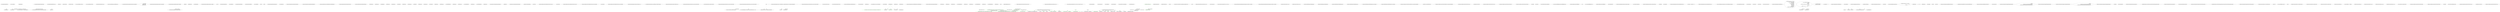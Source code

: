 digraph  {
n35 [label="CommandLine.NameInfo", span=""];
n0 [cluster="CommandLine.NameInfo.NameInfo(string, string)", label="Entry CommandLine.NameInfo.NameInfo(string, string)", span="20-20"];
n1 [cluster="CommandLine.NameInfo.NameInfo(string, string)", label="shortName == null", span="22-22"];
n3 [cluster="CommandLine.NameInfo.NameInfo(string, string)", label="longName == null", span="23-23"];
n5 [cluster="CommandLine.NameInfo.NameInfo(string, string)", label="this.longName = longName", span="25-25"];
n6 [cluster="CommandLine.NameInfo.NameInfo(string, string)", label="this.shortName = shortName", span="26-26"];
n2 [cluster="CommandLine.NameInfo.NameInfo(string, string)", label="throw new ArgumentNullException(''shortName'');", span="22-22"];
n4 [cluster="CommandLine.NameInfo.NameInfo(string, string)", label="throw new ArgumentNullException(''longName'');", span="23-23"];
n7 [cluster="CommandLine.NameInfo.NameInfo(string, string)", label="Exit CommandLine.NameInfo.NameInfo(string, string)", span="20-20"];
n8 [cluster="System.ArgumentNullException.ArgumentNullException(string)", label="Entry System.ArgumentNullException.ArgumentNullException(string)", span="0-0"];
n9 [cluster="CommandLine.NameInfo.FromOptionSpecification(CommandLine.Core.OptionSpecification)", label="Entry CommandLine.NameInfo.FromOptionSpecification(CommandLine.Core.OptionSpecification)", span="60-60"];
n10 [cluster="CommandLine.NameInfo.FromOptionSpecification(CommandLine.Core.OptionSpecification)", label="return new NameInfo(\r\n                specification.LongName,\r\n                specification.ShortName);", span="62-64"];
n11 [cluster="CommandLine.NameInfo.FromOptionSpecification(CommandLine.Core.OptionSpecification)", label="Exit CommandLine.NameInfo.FromOptionSpecification(CommandLine.Core.OptionSpecification)", span="60-60"];
n12 [cluster="CommandLine.NameInfo.FromSpecification(CommandLine.Core.Specification)", label="Entry CommandLine.NameInfo.FromSpecification(CommandLine.Core.Specification)", span="67-67"];
n13 [cluster="CommandLine.NameInfo.FromSpecification(CommandLine.Core.Specification)", label="specification.Tag", span="69-69"];
n15 [cluster="CommandLine.NameInfo.FromSpecification(CommandLine.Core.Specification)", label="return NameInfo.FromOptionSpecification((OptionSpecification)specification);", span="72-72"];
n14 [cluster="CommandLine.NameInfo.FromSpecification(CommandLine.Core.Specification)", label="SpecificationType.Option", span="71-71"];
n16 [cluster="CommandLine.NameInfo.FromSpecification(CommandLine.Core.Specification)", label="return NameInfo.EmptyName;", span="74-74"];
n17 [cluster="CommandLine.NameInfo.FromSpecification(CommandLine.Core.Specification)", label="Exit CommandLine.NameInfo.FromSpecification(CommandLine.Core.Specification)", span="67-67"];
n18 [cluster="CommandLine.NameInfo.Equals(object)", label="Entry CommandLine.NameInfo.Equals(object)", span="83-83"];
n19 [cluster="CommandLine.NameInfo.Equals(object)", label="var other = obj as NameInfo", span="85-85"];
n22 [cluster="CommandLine.NameInfo.Equals(object)", label="return base.Equals(obj);", span="91-91"];
n20 [cluster="CommandLine.NameInfo.Equals(object)", label="other != null", span="86-86"];
n21 [cluster="CommandLine.NameInfo.Equals(object)", label="return this.Equals(other);", span="88-88"];
n23 [cluster="CommandLine.NameInfo.Equals(object)", label="Exit CommandLine.NameInfo.Equals(object)", span="83-83"];
n25 [cluster="object.Equals(object)", label="Entry object.Equals(object)", span="0-0"];
n24 [cluster="CommandLine.NameInfo.Equals(CommandLine.NameInfo)", label="Entry CommandLine.NameInfo.Equals(CommandLine.NameInfo)", span="108-108"];
n26 [cluster="CommandLine.NameInfo.GetHashCode()", label="Entry CommandLine.NameInfo.GetHashCode()", span="98-98"];
n27 [cluster="CommandLine.NameInfo.GetHashCode()", label="return this.ShortName.GetHashCode() ^ this.LongName.GetHashCode();", span="100-100"];
n28 [cluster="CommandLine.NameInfo.GetHashCode()", label="Exit CommandLine.NameInfo.GetHashCode()", span="98-98"];
n29 [cluster="string.GetHashCode()", label="Entry string.GetHashCode()", span="0-0"];
n30 [cluster="CommandLine.NameInfo.Equals(CommandLine.NameInfo)", label="other == null", span="110-110"];
n32 [cluster="CommandLine.NameInfo.Equals(CommandLine.NameInfo)", label="return this.ShortName.Equals(other.ShortName) && this.LongName.Equals(other.LongName);", span="115-115"];
n31 [cluster="CommandLine.NameInfo.Equals(CommandLine.NameInfo)", label="return false;", span="112-112"];
n33 [cluster="CommandLine.NameInfo.Equals(CommandLine.NameInfo)", label="Exit CommandLine.NameInfo.Equals(CommandLine.NameInfo)", span="108-108"];
n34 [cluster="string.Equals(string)", label="Entry string.Equals(string)", span="0-0"];
m0_7 [cluster="Humanizer.Localisation.Formatters.RussianFormatter.RussianFormatter()", file="Configurator.cs", label="Entry Humanizer.Localisation.Formatters.RussianFormatter.RussianFormatter()", span="4-4"];
m0_3 [cluster="Humanizer.Localisation.Formatters.RomanianFormatter.RomanianFormatter()", file="Configurator.cs", label="Entry Humanizer.Localisation.Formatters.RomanianFormatter.RomanianFormatter()", span="2-2"];
m0_19 [cluster="Humanizer.Localisation.Formatters.CzechSlovakPolishFormatter.CzechSlovakPolishFormatter()", file="Configurator.cs", label="Entry Humanizer.Localisation.Formatters.CzechSlovakPolishFormatter.CzechSlovakPolishFormatter()", span="2-2"];
m0_15 [cluster="Humanizer.Localisation.Formatters.HebrewFormatter.HebrewFormatter()", file="Configurator.cs", label="Entry Humanizer.Localisation.Formatters.HebrewFormatter.HebrewFormatter()", span="2-2"];
m0_11 [cluster="Humanizer.Localisation.Formatters.ArabicFormatter.ArabicFormatter()", file="Configurator.cs", label="Entry Humanizer.Localisation.Formatters.ArabicFormatter.ArabicFormatter()", span="2-2"];
m0_23 [cluster="lambda expression", file="Configurator.cs", label="Entry lambda expression", span="22-22"];
m0_0 [cluster="lambda expression", file="Configurator.cs", label="Entry lambda expression", span="16-16"];
m0_1 [cluster="lambda expression", file="Configurator.cs", label="new RomanianFormatter()", span="16-16"];
m0_2 [cluster="lambda expression", file="Configurator.cs", label="Exit lambda expression", span="16-16"];
m0_4 [cluster="lambda expression", file="Configurator.cs", label="Entry lambda expression", span="17-17"];
m0_5 [cluster="lambda expression", file="Configurator.cs", label="new RussianFormatter()", span="17-17"];
m0_6 [cluster="lambda expression", file="Configurator.cs", label="Exit lambda expression", span="17-17"];
m0_8 [cluster="lambda expression", file="Configurator.cs", label="Entry lambda expression", span="18-18"];
m0_9 [cluster="lambda expression", file="Configurator.cs", label="new ArabicFormatter()", span="18-18"];
m0_10 [cluster="lambda expression", file="Configurator.cs", label="Exit lambda expression", span="18-18"];
m0_12 [cluster="lambda expression", file="Configurator.cs", label="Entry lambda expression", span="19-19"];
m0_13 [cluster="lambda expression", file="Configurator.cs", label="new HebrewFormatter()", span="19-19"];
m0_14 [cluster="lambda expression", file="Configurator.cs", label="Exit lambda expression", span="19-19"];
m0_16 [cluster="lambda expression", file="Configurator.cs", label="Entry lambda expression", span="20-20"];
m0_17 [cluster="lambda expression", file="Configurator.cs", label="new CzechSlovakPolishFormatter()", span="20-20"];
m0_18 [cluster="lambda expression", file="Configurator.cs", label="Exit lambda expression", span="20-20"];
m0_20 [cluster="lambda expression", file="Configurator.cs", label="Entry lambda expression", span="21-21"];
m0_21 [cluster="lambda expression", file="Configurator.cs", label="new CzechSlovakPolishFormatter()", span="21-21"];
m0_22 [cluster="lambda expression", file="Configurator.cs", label="Exit lambda expression", span="21-21"];
m0_24 [cluster="lambda expression", file="Configurator.cs", label="new CzechSlovakPolishFormatter()", span="22-22"];
m0_25 [cluster="lambda expression", file="Configurator.cs", label="Exit lambda expression", span="22-22"];
m1_0 [cluster="CommandLine.Tests.Mocks.BooleanSetOptions.BooleanSetOptions()", file="DateHumanizeTests.cs", label="Entry CommandLine.Tests.Mocks.BooleanSetOptions.BooleanSetOptions()", span="35-35"];
m1_1 [cluster="CommandLine.Tests.Mocks.BooleanSetOptions.BooleanSetOptions()", file="DateHumanizeTests.cs", label="NonBooleanValue = 0", span="37-37"];
m1_2 [cluster="CommandLine.Tests.Mocks.BooleanSetOptions.BooleanSetOptions()", file="DateHumanizeTests.cs", label="Exit CommandLine.Tests.Mocks.BooleanSetOptions.BooleanSetOptions()", span="35-35"];
m1_3 [file="DateHumanizeTests.cs", label="CommandLine.Tests.Mocks.BooleanSetOptions", span=""];
m2_3 [cluster="int.ToString()", file="DefaultDateTimeHumanizeStrategy.cs", label="Entry int.ToString()", span="0-0"];
m2_0 [cluster="Humanizer.Localisation.NumberToWords.DefaultNumberToWordsConverter.Convert(int)", file="DefaultDateTimeHumanizeStrategy.cs", label="Entry Humanizer.Localisation.NumberToWords.DefaultNumberToWordsConverter.Convert(int)", span="4-4"];
m2_1 [cluster="Humanizer.Localisation.NumberToWords.DefaultNumberToWordsConverter.Convert(int)", file="DefaultDateTimeHumanizeStrategy.cs", label="return number.ToString();", span="6-6"];
m2_2 [cluster="Humanizer.Localisation.NumberToWords.DefaultNumberToWordsConverter.Convert(int)", file="DefaultDateTimeHumanizeStrategy.cs", label="Exit Humanizer.Localisation.NumberToWords.DefaultNumberToWordsConverter.Convert(int)", span="4-4"];
m2_4 [cluster="Humanizer.Localisation.NumberToWords.DefaultNumberToWordsConverter.ConvertToOrdinal(int)", file="DefaultDateTimeHumanizeStrategy.cs", label="Entry Humanizer.Localisation.NumberToWords.DefaultNumberToWordsConverter.ConvertToOrdinal(int)", span="9-9"];
m2_5 [cluster="Humanizer.Localisation.NumberToWords.DefaultNumberToWordsConverter.ConvertToOrdinal(int)", file="DefaultDateTimeHumanizeStrategy.cs", label="return number.ToString();", span="11-11"];
m2_6 [cluster="Humanizer.Localisation.NumberToWords.DefaultNumberToWordsConverter.ConvertToOrdinal(int)", file="DefaultDateTimeHumanizeStrategy.cs", label="Exit Humanizer.Localisation.NumberToWords.DefaultNumberToWordsConverter.ConvertToOrdinal(int)", span="9-9"];
m4_0 [cluster="Humanizer.EnumDehumanizeExtensions.DehumanizeTo<TTargetEnum>(string)", file="EnumDehumanizeExtensions.cs", label="Entry Humanizer.EnumDehumanizeExtensions.DehumanizeTo<TTargetEnum>(string)", span="15-15"];
m4_1 [cluster="Humanizer.EnumDehumanizeExtensions.DehumanizeTo<TTargetEnum>(string)", file="EnumDehumanizeExtensions.cs", label="return (TTargetEnum)DehumanizeToPrivate(input, typeof(TTargetEnum), OnNoMatch.ThrowsException);", span="18-18"];
m4_2 [cluster="Humanizer.EnumDehumanizeExtensions.DehumanizeTo<TTargetEnum>(string)", file="EnumDehumanizeExtensions.cs", label="Exit Humanizer.EnumDehumanizeExtensions.DehumanizeTo<TTargetEnum>(string)", span="15-15"];
m4_4 [cluster="Humanizer.EnumDehumanizeExtensions.DehumanizeTo(string, System.Type, Humanizer.OnNoMatch)", file="EnumDehumanizeExtensions.cs", label="Entry Humanizer.EnumDehumanizeExtensions.DehumanizeTo(string, System.Type, Humanizer.OnNoMatch)", span="30-30"];
m4_5 [cluster="Humanizer.EnumDehumanizeExtensions.DehumanizeTo(string, System.Type, Humanizer.OnNoMatch)", file="EnumDehumanizeExtensions.cs", label="return (Enum)DehumanizeToPrivate(input, targetEnum, onNoMatch);", span="32-32"];
m4_6 [cluster="Humanizer.EnumDehumanizeExtensions.DehumanizeTo(string, System.Type, Humanizer.OnNoMatch)", file="EnumDehumanizeExtensions.cs", label="Exit Humanizer.EnumDehumanizeExtensions.DehumanizeTo(string, System.Type, Humanizer.OnNoMatch)", span="30-30"];
m4_3 [cluster="Humanizer.EnumDehumanizeExtensions.DehumanizeToPrivate(string, System.Type, Humanizer.OnNoMatch)", file="EnumDehumanizeExtensions.cs", label="Entry Humanizer.EnumDehumanizeExtensions.DehumanizeToPrivate(string, System.Type, Humanizer.OnNoMatch)", span="35-35"];
m4_7 [cluster="Humanizer.EnumDehumanizeExtensions.DehumanizeToPrivate(string, System.Type, Humanizer.OnNoMatch)", file="EnumDehumanizeExtensions.cs", label="var match = Enum.GetValues(targetEnum).Cast<Enum>().FirstOrDefault(value => string.Equals(value.Humanize(), input, StringComparison.OrdinalIgnoreCase))", span="37-37"];
m4_8 [cluster="Humanizer.EnumDehumanizeExtensions.DehumanizeToPrivate(string, System.Type, Humanizer.OnNoMatch)", file="EnumDehumanizeExtensions.cs", label="match == null && onNoMatch == OnNoMatch.ThrowsException", span="39-39"];
m4_9 [cluster="Humanizer.EnumDehumanizeExtensions.DehumanizeToPrivate(string, System.Type, Humanizer.OnNoMatch)", file="EnumDehumanizeExtensions.cs", label="throw new NoMatchFoundException(''Couldn't find any enum member that matches the string '' + input);", span="40-40"];
m4_10 [cluster="Humanizer.EnumDehumanizeExtensions.DehumanizeToPrivate(string, System.Type, Humanizer.OnNoMatch)", file="EnumDehumanizeExtensions.cs", label="return match;", span="42-42"];
m4_11 [cluster="Humanizer.EnumDehumanizeExtensions.DehumanizeToPrivate(string, System.Type, Humanizer.OnNoMatch)", file="EnumDehumanizeExtensions.cs", label="Exit Humanizer.EnumDehumanizeExtensions.DehumanizeToPrivate(string, System.Type, Humanizer.OnNoMatch)", span="35-35"];
m4_12 [cluster="System.Enum.GetValues(System.Type)", file="EnumDehumanizeExtensions.cs", label="Entry System.Enum.GetValues(System.Type)", span="0-0"];
m4_13 [cluster="System.Collections.IEnumerable.Cast<TResult>()", file="EnumDehumanizeExtensions.cs", label="Entry System.Collections.IEnumerable.Cast<TResult>()", span="0-0"];
m4_15 [cluster="Humanizer.NoMatchFoundException.NoMatchFoundException(string)", file="EnumDehumanizeExtensions.cs", label="Entry Humanizer.NoMatchFoundException.NoMatchFoundException(string)", span="13-13"];
m4_19 [cluster="System.Enum.Humanize()", file="EnumDehumanizeExtensions.cs", label="Entry System.Enum.Humanize()", span="15-15"];
m4_16 [cluster="lambda expression", file="EnumDehumanizeExtensions.cs", label="Entry lambda expression", span="37-37"];
m4_17 [cluster="lambda expression", file="EnumDehumanizeExtensions.cs", label="string.Equals(value.Humanize(), input, StringComparison.OrdinalIgnoreCase)", span="37-37"];
m4_18 [cluster="lambda expression", file="EnumDehumanizeExtensions.cs", label="Exit lambda expression", span="37-37"];
m4_20 [cluster="string.Equals(string, string, System.StringComparison)", file="EnumDehumanizeExtensions.cs", label="Entry string.Equals(string, string, System.StringComparison)", span="0-0"];
m4_14 [cluster="Unk.FirstOrDefault", file="EnumDehumanizeExtensions.cs", label="Entry Unk.FirstOrDefault", span=""];
m4_21 [file="EnumDehumanizeExtensions.cs", label=string, span=""];
m6_7 [cluster="Humanizer.FixedLengthTruncator.Truncate(string, int, string)", color=green, community=0, file="FixedLengthTruncator.cs", label="return value.Length > length ? value.Substring(0, length - truncationString.Length) + truncationString : value;", prediction=0, span="18-18"];
m6_3 [cluster="Humanizer.FixedLengthTruncator.Truncate(string, int, string)", file="FixedLengthTruncator.cs", label="value.Length == 0", span="12-12"];
m6_0 [cluster="lambda expression", file="FixedLengthTruncator.cs", label="Entry lambda expression", span="16-16"];
m6_6 [cluster="lambda expression", color=green, community=0, file="FixedLengthTruncator.cs", label="Exit lambda expression", prediction=0, span="17-17"];
m6_5 [cluster="lambda expression", file="FixedLengthTruncator.cs", label="new RussianFormatter()", span="17-17"];
m6_4 [cluster="lambda expression", file="FixedLengthTruncator.cs", label="Entry lambda expression", span="17-17"];
m6_2 [cluster="lambda expression", file="FixedLengthTruncator.cs", label="Exit lambda expression", span="16-16"];
m6_8 [cluster="lambda expression", file="FixedLengthTruncator.cs", label="Entry lambda expression", span="18-18"];
m6_15 [cluster="Humanizer.Localisation.Formatters.CzechSlovakPolishFormatter.CzechSlovakPolishFormatter()", file="FixedLengthTruncator.cs", label="Entry Humanizer.Localisation.Formatters.CzechSlovakPolishFormatter.CzechSlovakPolishFormatter()", span="2-2"];
m6_11 [cluster="Humanizer.Localisation.Formatters.ArabicFormatter.ArabicFormatter()", file="FixedLengthTruncator.cs", label="Entry Humanizer.Localisation.Formatters.ArabicFormatter.ArabicFormatter()", span="2-2"];
m6_19 [cluster="lambda expression", file="FixedLengthTruncator.cs", label="Entry lambda expression", span="21-21"];
m6_10 [cluster="lambda expression", file="FixedLengthTruncator.cs", label="Exit lambda expression", span="18-18"];
m6_12 [cluster="lambda expression", file="FixedLengthTruncator.cs", label="Entry lambda expression", span="19-19"];
m6_13 [cluster="lambda expression", file="FixedLengthTruncator.cs", label="new CzechSlovakPolishFormatter()", span="19-19"];
m6_14 [cluster="lambda expression", file="FixedLengthTruncator.cs", label="Exit lambda expression", span="19-19"];
m6_16 [cluster="lambda expression", file="FixedLengthTruncator.cs", label="Entry lambda expression", span="20-20"];
m6_17 [cluster="lambda expression", file="FixedLengthTruncator.cs", label="new CzechSlovakPolishFormatter()", span="20-20"];
m6_18 [cluster="lambda expression", file="FixedLengthTruncator.cs", label="Exit lambda expression", span="20-20"];
m6_20 [cluster="lambda expression", file="FixedLengthTruncator.cs", label="new CzechSlovakPolishFormatter()", span="21-21"];
m6_21 [cluster="lambda expression", file="FixedLengthTruncator.cs", label="Exit lambda expression", span="21-21"];
m7_2 [cluster="Humanizer.FixedNumberOfCharactersTruncator.Truncate(string, int, string)", file="FixedNumberOfCharactersTruncator.cs", label="return null;", span="13-13"];
m7_3 [cluster="Humanizer.FixedNumberOfCharactersTruncator.Truncate(string, int, string)", file="FixedNumberOfCharactersTruncator.cs", label="value.Length == 0", span="15-15"];
m7_0 [cluster="Humanizer.Localisation.NumberToWords.INumberToWordsConverter.Convert(int)", file="FixedNumberOfCharactersTruncator.cs", label="Entry Humanizer.Localisation.NumberToWords.INumberToWordsConverter.Convert(int)", span="12-12"];
m7_6 [cluster="Humanizer.FixedNumberOfCharactersTruncator.Truncate(string, int, string)", color=green, community=0, file="FixedNumberOfCharactersTruncator.cs", label="return value.Substring(0, length);", prediction=2, span="19-19"];
m7_5 [cluster="Humanizer.FixedNumberOfCharactersTruncator.Truncate(string, int, string)", file="FixedNumberOfCharactersTruncator.cs", label="truncationString == null || truncationString.Length > length", span="18-18"];
m7_8 [cluster="Humanizer.FixedNumberOfCharactersTruncator.Truncate(string, int, string)", color=green, community=0, file="FixedNumberOfCharactersTruncator.cs", label="var numberOfCharactersEqualToTruncateLength = value.ToCharArray().Count(Char.IsLetterOrDigit) == length", prediction=2, span="23-23"];
m7_7 [cluster="Humanizer.FixedNumberOfCharactersTruncator.Truncate(string, int, string)", file="FixedNumberOfCharactersTruncator.cs", label="var alphaNumericalCharactersProcessed = 0", span="21-21"];
m7_9 [cluster="Humanizer.FixedNumberOfCharactersTruncator.Truncate(string, int, string)", color=green, community=0, file="FixedNumberOfCharactersTruncator.cs", label="var i = 0", prediction=2, span="25-25"];
m7_13 [cluster="Humanizer.FixedNumberOfCharactersTruncator.Truncate(string, int, string)", color=green, community=0, file="FixedNumberOfCharactersTruncator.cs", label="numberOfCharactersEqualToTruncateLength && alphaNumericalCharactersProcessed == length", prediction=2, span="30-30"];
m7_15 [cluster="Humanizer.FixedNumberOfCharactersTruncator.Truncate(string, int, string)", color=green, community=0, file="FixedNumberOfCharactersTruncator.cs", label="!numberOfCharactersEqualToTruncateLength && alphaNumericalCharactersProcessed + truncationString.Length == length", prediction=2, span="33-33"];
m7_10 [cluster="Humanizer.FixedNumberOfCharactersTruncator.Truncate(string, int, string)", color=green, community=0, file="FixedNumberOfCharactersTruncator.cs", label="i < value.Length - truncationString.Length", prediction=2, span="25-25"];
m7_17 [cluster="Humanizer.FixedNumberOfCharactersTruncator.Truncate(string, int, string)", color=green, community=0, file="FixedNumberOfCharactersTruncator.cs", label="i++", prediction=2, span="25-25"];
m7_11 [cluster="Humanizer.FixedNumberOfCharactersTruncator.Truncate(string, int, string)", color=green, community=0, file="FixedNumberOfCharactersTruncator.cs", label="Char.IsLetterOrDigit(value[i])", prediction=2, span="27-27"];
m7_18 [cluster="Humanizer.FixedNumberOfCharactersTruncator.Truncate(string, int, string)", file="FixedNumberOfCharactersTruncator.cs", label="return value;", span="37-37"];
m7_12 [cluster="Humanizer.FixedNumberOfCharactersTruncator.Truncate(string, int, string)", color=green, community=0, file="FixedNumberOfCharactersTruncator.cs", label="alphaNumericalCharactersProcessed++", prediction=2, span="28-28"];
m7_14 [cluster="Humanizer.FixedNumberOfCharactersTruncator.Truncate(string, int, string)", color=green, community=0, file="FixedNumberOfCharactersTruncator.cs", label="return value;", prediction=2, span="31-31"];
m7_16 [cluster="Humanizer.FixedNumberOfCharactersTruncator.Truncate(string, int, string)", color=green, community=0, file="FixedNumberOfCharactersTruncator.cs", label="return value.Substring(0, i + 1) + truncationString;", prediction=2, span="34-34"];
m7_1 [cluster="Humanizer.Localisation.NumberToWords.INumberToWordsConverter.Convert(int)", file="FixedNumberOfCharactersTruncator.cs", label="Exit Humanizer.Localisation.NumberToWords.INumberToWordsConverter.Convert(int)", span="12-12"];
m7_4 [cluster="Humanizer.FixedNumberOfCharactersTruncator.Truncate(string, int, string)", file="FixedNumberOfCharactersTruncator.cs", label="return value;", span="16-16"];
m7_19 [cluster="Humanizer.FixedNumberOfCharactersTruncator.Truncate(string, int, string)", file="FixedNumberOfCharactersTruncator.cs", label="Exit Humanizer.FixedNumberOfCharactersTruncator.Truncate(string, int, string)", span="10-10"];
m7_22 [cluster="System.Collections.Generic.IEnumerable<TSource>.Count<TSource>(System.Func<TSource, bool>)", file="FixedNumberOfCharactersTruncator.cs", label="Entry System.Collections.Generic.IEnumerable<TSource>.Count<TSource>(System.Func<TSource, bool>)", span="0-0"];
m7_23 [cluster="char.IsLetterOrDigit(char)", file="FixedNumberOfCharactersTruncator.cs", label="Entry char.IsLetterOrDigit(char)", span="0-0"];
m7_20 [cluster="string.Substring(int, int)", file="FixedNumberOfCharactersTruncator.cs", label="Entry string.Substring(int, int)", span="0-0"];
m7_21 [cluster="string.ToCharArray()", file="FixedNumberOfCharactersTruncator.cs", label="Entry string.ToCharArray()", span="0-0"];
m8_24 [cluster="char.IsWhiteSpace(char)", file="FixedNumberOfWordsTruncator.cs", label="Entry char.IsWhiteSpace(char)", span="0-0"];
m8_22 [cluster="string.Split(char[], System.StringSplitOptions)", file="FixedNumberOfWordsTruncator.cs", label="Entry string.Split(char[], System.StringSplitOptions)", span="0-0"];
m8_0 [cluster="Humanizer.FixedNumberOfWordsTruncator.Truncate(string, int, string)", file="FixedNumberOfWordsTruncator.cs", label="Entry Humanizer.FixedNumberOfWordsTruncator.Truncate(string, int, string)", span="10-10"];
m8_8 [cluster="Humanizer.FixedNumberOfWordsTruncator.Truncate(string, int, string)", color=green, community=0, file="FixedNumberOfWordsTruncator.cs", label="return value;", prediction=13, span="22-22"];
m8_7 [cluster="Humanizer.FixedNumberOfWordsTruncator.Truncate(string, int, string)", file="FixedNumberOfWordsTruncator.cs", label="numberOfWords <= length", span="21-21"];
m8_12 [cluster="Humanizer.FixedNumberOfWordsTruncator.Truncate(string, int, string)", color=green, community=0, file="FixedNumberOfWordsTruncator.cs", label="Char.IsWhiteSpace(value[i])", prediction=13, span="28-28"];
m8_11 [cluster="Humanizer.FixedNumberOfWordsTruncator.Truncate(string, int, string)", file="FixedNumberOfWordsTruncator.cs", label="i < value.Length", span="26-26"];
m8_10 [cluster="Humanizer.FixedNumberOfWordsTruncator.Truncate(string, int, string)", file="FixedNumberOfWordsTruncator.cs", label="var i = 0", span="26-26"];
m8_13 [cluster="Humanizer.FixedNumberOfWordsTruncator.Truncate(string, int, string)", color=green, community=0, file="FixedNumberOfWordsTruncator.cs", label="!lastCharactersWasWhiteSpace", prediction=15, span="30-30"];
m8_18 [cluster="Humanizer.FixedNumberOfWordsTruncator.Truncate(string, int, string)", file="FixedNumberOfWordsTruncator.cs", label="lastCharactersWasWhiteSpace = false", span="40-40"];
m8_9 [cluster="Humanizer.FixedNumberOfWordsTruncator.Truncate(string, int, string)", color=green, community=0, file="FixedNumberOfWordsTruncator.cs", label="var lastCharactersWasWhiteSpace = true", prediction=15, span="24-24"];
m8_14 [cluster="Humanizer.FixedNumberOfWordsTruncator.Truncate(string, int, string)", file="FixedNumberOfWordsTruncator.cs", label="numberOfWordsProcessed++", span="31-31"];
m8_15 [cluster="Humanizer.FixedNumberOfWordsTruncator.Truncate(string, int, string)", file="FixedNumberOfWordsTruncator.cs", label="lastCharactersWasWhiteSpace = true", span="33-33"];
m8_1 [cluster="Humanizer.FixedNumberOfWordsTruncator.Truncate(string, int, string)", file="FixedNumberOfWordsTruncator.cs", label="value == null", span="12-12"];
m8_3 [cluster="Humanizer.FixedNumberOfWordsTruncator.Truncate(string, int, string)", file="FixedNumberOfWordsTruncator.cs", label="value.Length == 0", span="15-15"];
m8_4 [cluster="Humanizer.FixedNumberOfWordsTruncator.Truncate(string, int, string)", file="FixedNumberOfWordsTruncator.cs", label="return value;", span="16-16"];
m8_6 [cluster="Humanizer.FixedNumberOfWordsTruncator.Truncate(string, int, string)", file="FixedNumberOfWordsTruncator.cs", label="var numberOfWords = value.Split((char[])null, StringSplitOptions.RemoveEmptyEntries).Count()", span="19-19"];
m8_16 [cluster="Humanizer.FixedNumberOfWordsTruncator.Truncate(string, int, string)", file="FixedNumberOfWordsTruncator.cs", label="numberOfWordsProcessed == length", span="35-35"];
m8_17 [cluster="Humanizer.FixedNumberOfWordsTruncator.Truncate(string, int, string)", file="FixedNumberOfWordsTruncator.cs", label="return value.Substring(0, i) + truncationString;", span="36-36"];
m8_20 [cluster="Humanizer.FixedNumberOfWordsTruncator.Truncate(string, int, string)", file="FixedNumberOfWordsTruncator.cs", label="return value + truncationString;", span="44-44"];
m8_2 [cluster="Humanizer.FixedNumberOfWordsTruncator.Truncate(string, int, string)", file="FixedNumberOfWordsTruncator.cs", label="return null;", span="13-13"];
m8_19 [cluster="Humanizer.FixedNumberOfWordsTruncator.Truncate(string, int, string)", file="FixedNumberOfWordsTruncator.cs", label="i++", span="26-26"];
m8_5 [cluster="Humanizer.FixedNumberOfWordsTruncator.Truncate(string, int, string)", file="FixedNumberOfWordsTruncator.cs", label="var numberOfWordsProcessed = 0", span="18-18"];
m8_21 [cluster="Humanizer.FixedNumberOfWordsTruncator.Truncate(string, int, string)", file="FixedNumberOfWordsTruncator.cs", label="Exit Humanizer.FixedNumberOfWordsTruncator.Truncate(string, int, string)", span="10-10"];
m8_25 [cluster="string.Substring(int, int)", file="FixedNumberOfWordsTruncator.cs", label="Entry string.Substring(int, int)", span="0-0"];
m8_23 [cluster="System.Collections.Generic.IEnumerable<TSource>.Count<TSource>()", file="FixedNumberOfWordsTruncator.cs", label="Entry System.Collections.Generic.IEnumerable<TSource>.Count<TSource>()", span="0-0"];
m9_0 [cluster="Humanizer.DateTimeHumanizeStrategy.IDateTimeHumanizeStrategy.Humanize(System.DateTime, System.DateTime)", file="IDateTimeHumanizeStrategy.cs", label="Entry Humanizer.DateTimeHumanizeStrategy.IDateTimeHumanizeStrategy.Humanize(System.DateTime, System.DateTime)", span="6-6"];
m9_1 [cluster="Humanizer.DateTimeHumanizeStrategy.IDateTimeHumanizeStrategy.Humanize(System.DateTime, System.DateTime)", file="IDateTimeHumanizeStrategy.cs", label="Exit Humanizer.DateTimeHumanizeStrategy.IDateTimeHumanizeStrategy.Humanize(System.DateTime, System.DateTime)", span="6-6"];
m11_0 [cluster="Humanizer.ITruncator.Truncate(string, int, string)", file="ITruncator.cs", label="Entry Humanizer.ITruncator.Truncate(string, int, string)", span="14-14"];
m11_1 [cluster="Humanizer.ITruncator.Truncate(string, int, string)", file="ITruncator.cs", label="Exit Humanizer.ITruncator.Truncate(string, int, string)", span="14-14"];
m12_0 [cluster="Humanizer.NoMatchFoundException.NoMatchFoundException()", file="NoMatchFoundException.cs", label="Entry Humanizer.NoMatchFoundException.NoMatchFoundException()", span="9-9"];
m12_1 [cluster="Humanizer.NoMatchFoundException.NoMatchFoundException()", file="NoMatchFoundException.cs", label="Exit Humanizer.NoMatchFoundException.NoMatchFoundException()", span="9-9"];
m12_2 [cluster="Humanizer.NoMatchFoundException.NoMatchFoundException(string)", file="NoMatchFoundException.cs", label="Entry Humanizer.NoMatchFoundException.NoMatchFoundException(string)", span="13-13"];
m12_3 [cluster="Humanizer.NoMatchFoundException.NoMatchFoundException(string)", file="NoMatchFoundException.cs", label="Exit Humanizer.NoMatchFoundException.NoMatchFoundException(string)", span="13-13"];
m12_4 [cluster="Humanizer.NoMatchFoundException.NoMatchFoundException(string, System.Exception)", file="NoMatchFoundException.cs", label="Entry Humanizer.NoMatchFoundException.NoMatchFoundException(string, System.Exception)", span="18-18"];
m12_5 [cluster="Humanizer.NoMatchFoundException.NoMatchFoundException(string, System.Exception)", file="NoMatchFoundException.cs", label="Exit Humanizer.NoMatchFoundException.NoMatchFoundException(string, System.Exception)", span="18-18"];
m13_7 [cluster="Humanizer.Tests.Localisation.es.NumberToWordsTests.ToOrdinalWords(int, string, Humanizer.GrammaticalGender)", file="NumberToWordsTests.cs", label="Entry Humanizer.Tests.Localisation.es.NumberToWordsTests.ToOrdinalWords(int, string, Humanizer.GrammaticalGender)", span="56-56"];
m13_8 [cluster="Humanizer.Tests.Localisation.es.NumberToWordsTests.ToOrdinalWords(int, string, Humanizer.GrammaticalGender)", file="NumberToWordsTests.cs", label="Assert.Equal(words, number.ToOrdinalWords(gender))", span="58-58"];
m13_9 [cluster="Humanizer.Tests.Localisation.es.NumberToWordsTests.ToOrdinalWords(int, string, Humanizer.GrammaticalGender)", file="NumberToWordsTests.cs", label="Exit Humanizer.Tests.Localisation.es.NumberToWordsTests.ToOrdinalWords(int, string, Humanizer.GrammaticalGender)", span="56-56"];
m13_2 [cluster="Humanizer.Tests.Localisation.es.NumberToWordsTests.ToWords(int, string)", file="NumberToWordsTests.cs", label="Entry Humanizer.Tests.Localisation.es.NumberToWordsTests.ToWords(int, string)", span="45-45"];
m13_3 [cluster="Humanizer.Tests.Localisation.es.NumberToWordsTests.ToWords(int, string)", file="NumberToWordsTests.cs", label="Assert.Equal(expected, number.ToWords())", span="47-47"];
m13_4 [cluster="Humanizer.Tests.Localisation.es.NumberToWordsTests.ToWords(int, string)", file="NumberToWordsTests.cs", label="Exit Humanizer.Tests.Localisation.es.NumberToWordsTests.ToWords(int, string)", span="45-45"];
m13_0 [cluster="Humanizer.Tests.Localisation.es.NumberToWordsTests.NumberToWordsTests()", file="NumberToWordsTests.cs", label="Entry Humanizer.Tests.Localisation.es.NumberToWordsTests.NumberToWordsTests()", span="7-7"];
m13_1 [cluster="Humanizer.Tests.Localisation.es.NumberToWordsTests.NumberToWordsTests()", file="NumberToWordsTests.cs", label="Exit Humanizer.Tests.Localisation.es.NumberToWordsTests.NumberToWordsTests()", span="7-7"];
m13_6 [cluster="Unk.Equal", file="NumberToWordsTests.cs", label="Entry Unk.Equal", span=""];
m13_5 [cluster="int.ToWords()", file="NumberToWordsTests.cs", label="Entry int.ToWords()", span="32-32"];
m13_10 [cluster="int.ToOrdinalWords(Humanizer.GrammaticalGender)", file="NumberToWordsTests.cs", label="Entry int.ToOrdinalWords(Humanizer.GrammaticalGender)", span="79-79"];
m14_4 [cluster="System.ArgumentOutOfRangeException.ArgumentOutOfRangeException(string)", file="ResourceKeys.Common.cs", label="Entry System.ArgumentOutOfRangeException.ArgumentOutOfRangeException(string)", span="0-0"];
m14_0 [cluster="Humanizer.Localisation.ResourceKeys.ValidateRange(int)", file="ResourceKeys.Common.cs", label="Entry Humanizer.Localisation.ResourceKeys.ValidateRange(int)", span="9-9"];
m14_1 [cluster="Humanizer.Localisation.ResourceKeys.ValidateRange(int)", file="ResourceKeys.Common.cs", label="count < 0", span="11-11"];
m14_2 [cluster="Humanizer.Localisation.ResourceKeys.ValidateRange(int)", file="ResourceKeys.Common.cs", label="throw new ArgumentOutOfRangeException(''count'');", span="12-12"];
m14_3 [cluster="Humanizer.Localisation.ResourceKeys.ValidateRange(int)", file="ResourceKeys.Common.cs", label="Exit Humanizer.Localisation.ResourceKeys.ValidateRange(int)", span="9-9"];
m20_3 [cluster="string.Split(params char[])", file="StringHumanizeExtensions.cs", label="Entry string.Split(params char[])", span="0-0"];
m20_35 [cluster="Humanizer.StringHumanizeExtensions.Humanize(string, Humanizer.LetterCasing)", file="StringHumanizeExtensions.cs", label="Entry Humanizer.StringHumanizeExtensions.Humanize(string, Humanizer.LetterCasing)", span="62-62"];
m20_36 [cluster="Humanizer.StringHumanizeExtensions.Humanize(string, Humanizer.LetterCasing)", file="StringHumanizeExtensions.cs", label="return input.Humanize().ApplyCase(casing);", span="64-64"];
m20_37 [cluster="Humanizer.StringHumanizeExtensions.Humanize(string, Humanizer.LetterCasing)", file="StringHumanizeExtensions.cs", label="Exit Humanizer.StringHumanizeExtensions.Humanize(string, Humanizer.LetterCasing)", span="62-62"];
m20_17 [cluster="Unk.Replace", file="StringHumanizeExtensions.cs", label="Entry Unk.Replace", span=""];
m20_38 [cluster="string.Humanize()", file="StringHumanizeExtensions.cs", label="Entry string.Humanize()", span="44-44"];
m20_0 [cluster="Humanizer.StringHumanizeExtensions.FromUnderscoreDashSeparatedWords(string)", file="StringHumanizeExtensions.cs", label="Entry Humanizer.StringHumanizeExtensions.FromUnderscoreDashSeparatedWords(string)", span="8-8"];
m20_1 [cluster="Humanizer.StringHumanizeExtensions.FromUnderscoreDashSeparatedWords(string)", file="StringHumanizeExtensions.cs", label="return String.Join('' '', input.Split(new[] {'_', '-'}));", span="10-10"];
m20_2 [cluster="Humanizer.StringHumanizeExtensions.FromUnderscoreDashSeparatedWords(string)", file="StringHumanizeExtensions.cs", label="Exit Humanizer.StringHumanizeExtensions.FromUnderscoreDashSeparatedWords(string)", span="8-8"];
m20_11 [cluster="System.Text.RegularExpressions.Regex.Regex(string, System.Text.RegularExpressions.RegexOptions)", file="StringHumanizeExtensions.cs", label="Entry System.Text.RegularExpressions.Regex.Regex(string, System.Text.RegularExpressions.RegexOptions)", span="0-0"];
m20_39 [cluster="string.ApplyCase(Humanizer.LetterCasing)", file="StringHumanizeExtensions.cs", label="Entry string.ApplyCase(Humanizer.LetterCasing)", span="15-15"];
m20_34 [cluster="string.Contains(string)", file="StringHumanizeExtensions.cs", label="Entry string.Contains(string)", span="0-0"];
m20_23 [cluster="string.ToLower()", file="StringHumanizeExtensions.cs", label="Entry string.ToLower()", span="0-0"];
m20_16 [cluster="Unk.Substring", file="StringHumanizeExtensions.cs", label="Entry Unk.Substring", span=""];
m20_4 [cluster="string.Join(string, params string[])", file="StringHumanizeExtensions.cs", label="Entry string.Join(string, params string[])", span="0-0"];
m20_5 [cluster="Humanizer.StringHumanizeExtensions.FromPascalCase(string)", file="StringHumanizeExtensions.cs", label="Entry Humanizer.StringHumanizeExtensions.FromPascalCase(string)", span="13-13"];
m20_6 [cluster="Humanizer.StringHumanizeExtensions.FromPascalCase(string)", file="StringHumanizeExtensions.cs", label="var pascalCaseWordBoundaryRegex = new Regex(@''\r\n(?# word to word, number or acronym)\r\n(?<=[a-z])(?=[A-Z0-9])|\r\n(?# number to word or acronym)\r\n(?<=[0-9])(?=[A-Za-z])|\r\n(?# acronym to number)\r\n(?<=[A-Z])(?=[0-9])|\r\n(?# acronym to word)\r\n(?<=[A-Z])(?=[A-Z][a-z])\r\n'', RegexOptions.IgnorePatternWhitespace)", span="15-24"];
m20_7 [cluster="Humanizer.StringHumanizeExtensions.FromPascalCase(string)", file="StringHumanizeExtensions.cs", label="var result = pascalCaseWordBoundaryRegex\r\n                .Split(input)\r\n                .Select(word =>\r\n                    word.ToCharArray().All(Char.IsUpper) && word.Length > 1\r\n                        ? word\r\n                        : word.ToLower())\r\n                .Aggregate((res, word) => res + '' '' + word)", span="26-32"];
m20_8 [cluster="Humanizer.StringHumanizeExtensions.FromPascalCase(string)", file="StringHumanizeExtensions.cs", label="result = Char.ToUpper(result[0]) +\r\n                result.Substring(1, result.Length - 1)", span="34-35"];
m20_9 [cluster="Humanizer.StringHumanizeExtensions.FromPascalCase(string)", file="StringHumanizeExtensions.cs", label="return result.Replace('' i '', '' I '');", span="36-36"];
m20_10 [cluster="Humanizer.StringHumanizeExtensions.FromPascalCase(string)", file="StringHumanizeExtensions.cs", label="Exit Humanizer.StringHumanizeExtensions.FromPascalCase(string)", span="13-13"];
m20_21 [cluster="string.ToCharArray()", file="StringHumanizeExtensions.cs", label="Entry string.ToCharArray()", span="0-0"];
m20_27 [cluster="Humanizer.StringHumanizeExtensions.Humanize(string)", file="StringHumanizeExtensions.cs", label="Entry Humanizer.StringHumanizeExtensions.Humanize(string)", span="44-44"];
m20_28 [cluster="Humanizer.StringHumanizeExtensions.Humanize(string)", file="StringHumanizeExtensions.cs", label="input.ToCharArray().All(Char.IsUpper)", span="47-47"];
m20_29 [cluster="Humanizer.StringHumanizeExtensions.Humanize(string)", file="StringHumanizeExtensions.cs", label="return input;", span="48-48"];
m20_30 [cluster="Humanizer.StringHumanizeExtensions.Humanize(string)", file="StringHumanizeExtensions.cs", label="input.Contains(''_'') || input.Contains(''-'')", span="50-50"];
m20_31 [cluster="Humanizer.StringHumanizeExtensions.Humanize(string)", file="StringHumanizeExtensions.cs", label="return FromUnderscoreDashSeparatedWords(input);", span="51-51"];
m20_32 [cluster="Humanizer.StringHumanizeExtensions.Humanize(string)", file="StringHumanizeExtensions.cs", label="return FromPascalCase(input);", span="53-53"];
m20_33 [cluster="Humanizer.StringHumanizeExtensions.Humanize(string)", file="StringHumanizeExtensions.cs", label="Exit Humanizer.StringHumanizeExtensions.Humanize(string)", span="44-44"];
m20_15 [cluster="Unk.ToUpper", file="StringHumanizeExtensions.cs", label="Entry Unk.ToUpper", span=""];
m20_12 [cluster="System.Text.RegularExpressions.Regex.Split(string)", file="StringHumanizeExtensions.cs", label="Entry System.Text.RegularExpressions.Regex.Split(string)", span="0-0"];
m20_24 [cluster="lambda expression", file="StringHumanizeExtensions.cs", label="Entry lambda expression", span="32-32"];
m20_18 [cluster="lambda expression", file="StringHumanizeExtensions.cs", label="Entry lambda expression", span="28-31"];
m20_19 [cluster="lambda expression", file="StringHumanizeExtensions.cs", label="word.ToCharArray().All(Char.IsUpper) && word.Length > 1\r\n                        ? word\r\n                        : word.ToLower()", span="29-31"];
m20_20 [cluster="lambda expression", file="StringHumanizeExtensions.cs", label="Exit lambda expression", span="28-31"];
m20_25 [cluster="lambda expression", file="StringHumanizeExtensions.cs", label="res + '' '' + word", span="32-32"];
m20_26 [cluster="lambda expression", file="StringHumanizeExtensions.cs", label="Exit lambda expression", span="32-32"];
m20_14 [cluster="Unk.Aggregate", file="StringHumanizeExtensions.cs", label="Entry Unk.Aggregate", span=""];
m20_22 [cluster="Unk.All", file="StringHumanizeExtensions.cs", label="Entry Unk.All", span=""];
m20_13 [cluster="Unk.Select", file="StringHumanizeExtensions.cs", label="Entry Unk.Select", span=""];
m23_15 [cluster="Humanizer.Tests.EnumHumanizeTests.AllCapitalMembersAreReturnedAsIs()", file="To.cs", label="Entry Humanizer.Tests.EnumHumanizeTests.AllCapitalMembersAreReturnedAsIs()", span="35-35"];
m23_16 [cluster="Humanizer.Tests.EnumHumanizeTests.AllCapitalMembersAreReturnedAsIs()", file="To.cs", label="Assert.Equal(EnumUnderTest.ALLCAPITALS.ToString(), EnumUnderTest.ALLCAPITALS.Humanize())", span="37-37"];
m23_17 [cluster="Humanizer.Tests.EnumHumanizeTests.AllCapitalMembersAreReturnedAsIs()", file="To.cs", label="Exit Humanizer.Tests.EnumHumanizeTests.AllCapitalMembersAreReturnedAsIs()", span="35-35"];
m23_18 [cluster="System.Enum.ToString()", file="To.cs", label="Entry System.Enum.ToString()", span="0-0"];
m23_8 [cluster="Humanizer.Tests.EnumHumanizeTests.CanApplyTitleCasingOnEnumHumanization()", file="To.cs", label="Entry Humanizer.Tests.EnumHumanizeTests.CanApplyTitleCasingOnEnumHumanization()", span="19-19"];
m23_9 [cluster="Humanizer.Tests.EnumHumanizeTests.CanApplyTitleCasingOnEnumHumanization()", file="To.cs", label="Assert.Equal(\r\n                EnumTestsResources.MemberWithoutDescriptionAttributeTitle, \r\n                EnumUnderTest.MemberWithoutDescriptionAttribute.Humanize(LetterCasing.Title))", span="21-23"];
m23_10 [cluster="Humanizer.Tests.EnumHumanizeTests.CanApplyTitleCasingOnEnumHumanization()", file="To.cs", label="Exit Humanizer.Tests.EnumHumanizeTests.CanApplyTitleCasingOnEnumHumanization()", span="19-19"];
m23_12 [cluster="Humanizer.Tests.EnumHumanizeTests.CanApplyLowerCaseCasingOnEnumHumanization()", file="To.cs", label="Entry Humanizer.Tests.EnumHumanizeTests.CanApplyLowerCaseCasingOnEnumHumanization()", span="27-27"];
m23_13 [cluster="Humanizer.Tests.EnumHumanizeTests.CanApplyLowerCaseCasingOnEnumHumanization()", file="To.cs", label="Assert.Equal(\r\n                EnumTestsResources.MemberWithoutDescriptionAttributeLowerCase, \r\n                EnumUnderTest.MemberWithoutDescriptionAttribute.Humanize(LetterCasing.LowerCase))", span="29-31"];
m23_14 [cluster="Humanizer.Tests.EnumHumanizeTests.CanApplyLowerCaseCasingOnEnumHumanization()", file="To.cs", label="Exit Humanizer.Tests.EnumHumanizeTests.CanApplyLowerCaseCasingOnEnumHumanization()", span="27-27"];
m23_4 [cluster="Unk.Equal", file="To.cs", label="Entry Unk.Equal", span=""];
m23_3 [cluster="System.Enum.Humanize()", file="To.cs", label="Entry System.Enum.Humanize()", span="15-15"];
m23_0 [cluster="Humanizer.Tests.EnumHumanizeTests.HonorsDescriptionAttribute()", file="To.cs", label="Entry Humanizer.Tests.EnumHumanizeTests.HonorsDescriptionAttribute()", span="7-7"];
m23_1 [cluster="Humanizer.Tests.EnumHumanizeTests.HonorsDescriptionAttribute()", file="To.cs", label="Assert.Equal(EnumTestsResources.CustomDescription, EnumUnderTest.MemberWithDescriptionAttribute.Humanize())", span="9-9"];
m23_2 [cluster="Humanizer.Tests.EnumHumanizeTests.HonorsDescriptionAttribute()", file="To.cs", label="Exit Humanizer.Tests.EnumHumanizeTests.HonorsDescriptionAttribute()", span="7-7"];
m23_11 [cluster="System.Enum.Humanize(Humanizer.LetterCasing)", file="To.cs", label="Entry System.Enum.Humanize(Humanizer.LetterCasing)", span="59-59"];
m23_5 [cluster="Humanizer.Tests.EnumHumanizeTests.CanHumanizeMembersWithoutDescriptionAttribute()", file="To.cs", label="Entry Humanizer.Tests.EnumHumanizeTests.CanHumanizeMembersWithoutDescriptionAttribute()", span="13-13"];
m23_6 [cluster="Humanizer.Tests.EnumHumanizeTests.CanHumanizeMembersWithoutDescriptionAttribute()", file="To.cs", label="Assert.Equal(EnumTestsResources.MemberWithoutDescriptionAttributeSentence, EnumUnderTest.MemberWithoutDescriptionAttribute.Humanize())", span="15-15"];
m23_7 [cluster="Humanizer.Tests.EnumHumanizeTests.CanHumanizeMembersWithoutDescriptionAttribute()", file="To.cs", label="Exit Humanizer.Tests.EnumHumanizeTests.CanHumanizeMembersWithoutDescriptionAttribute()", span="13-13"];
m26_10 [cluster="Humanizer.Truncator.Truncate(string, int, string, Humanizer.ITruncator)", file="Truncator.cs", label="Entry Humanizer.Truncator.Truncate(string, int, string, Humanizer.ITruncator)", span="52-52"];
m26_11 [cluster="Humanizer.Truncator.Truncate(string, int, string, Humanizer.ITruncator)", file="Truncator.cs", label="truncator == null", span="54-54"];
m26_12 [cluster="Humanizer.Truncator.Truncate(string, int, string, Humanizer.ITruncator)", file="Truncator.cs", label="throw new ArgumentNullException(''truncator'');", span="55-55"];
m26_14 [cluster="Humanizer.Truncator.Truncate(string, int, string, Humanizer.ITruncator)", file="Truncator.cs", label="return null;", span="58-58"];
m26_16 [cluster="Humanizer.Truncator.Truncate(string, int, string, Humanizer.ITruncator)", file="Truncator.cs", label="Exit Humanizer.Truncator.Truncate(string, int, string, Humanizer.ITruncator)", span="52-52"];
m26_4 [cluster="Humanizer.Truncator.Truncate(string, int, Humanizer.ITruncator)", file="Truncator.cs", label="Entry Humanizer.Truncator.Truncate(string, int, Humanizer.ITruncator)", span="27-27"];
m26_6 [cluster="Humanizer.Truncator.Truncate(string, int, Humanizer.ITruncator)", file="Truncator.cs", label="Exit Humanizer.Truncator.Truncate(string, int, Humanizer.ITruncator)", span="27-27"];
m26_0 [cluster="Humanizer.Truncator.Truncate(string, int)", file="Truncator.cs", label="Entry Humanizer.Truncator.Truncate(string, int)", span="15-15"];
m26_1 [cluster="Humanizer.Truncator.Truncate(string, int)", file="Truncator.cs", label="return input.Truncate(length, ''…'', FixedLength);", span="17-17"];
m26_2 [cluster="Humanizer.Truncator.Truncate(string, int)", file="Truncator.cs", label="Exit Humanizer.Truncator.Truncate(string, int)", span="15-15"];
m26_7 [cluster="Humanizer.Truncator.Truncate(string, int, string)", file="Truncator.cs", label="Entry Humanizer.Truncator.Truncate(string, int, string)", span="39-39"];
m26_9 [cluster="Humanizer.Truncator.Truncate(string, int, string)", file="Truncator.cs", label="Exit Humanizer.Truncator.Truncate(string, int, string)", span="39-39"];
m26_18 [cluster="Humanizer.ITruncator.Truncate(string, int, string)", file="Truncator.cs", label="Entry Humanizer.ITruncator.Truncate(string, int, string)", span="14-14"];
m26_3 [cluster="string.Truncate(int, string, Humanizer.ITruncator)", file="Truncator.cs", label="Entry string.Truncate(int, string, Humanizer.ITruncator)", span="52-52"];
m27_0 [cluster="Humanizer.Tests.Localisation.sr_Latn.NumberToWordsTest.NumberToWordsTest()", file="TruncatorTests.cs", label="Entry Humanizer.Tests.Localisation.sr_Latn.NumberToWordsTest.NumberToWordsTest()", span="10-10"];
m27_1 [cluster="Humanizer.Tests.Localisation.sr_Latn.NumberToWordsTest.NumberToWordsTest()", file="TruncatorTests.cs", label="Exit Humanizer.Tests.Localisation.sr_Latn.NumberToWordsTest.NumberToWordsTest()", span="10-10"];
m27_6 [cluster="Unk.Equal", file="TruncatorTests.cs", label="Entry Unk.Equal", span=""];
m27_5 [cluster="int.ToWords(System.Globalization.CultureInfo)", file="TruncatorTests.cs", label="Entry int.ToWords(System.Globalization.CultureInfo)", span="16-16"];
m27_2 [cluster="Humanizer.Tests.Localisation.sr_Latn.NumberToWordsTest.ToWords(int, string)", file="TruncatorTests.cs", label="Entry Humanizer.Tests.Localisation.sr_Latn.NumberToWordsTest.ToWords(int, string)", span="47-47"];
m27_3 [cluster="Humanizer.Tests.Localisation.sr_Latn.NumberToWordsTest.ToWords(int, string)", file="TruncatorTests.cs", label="Assert.Equal(expected, number.ToWords())", span="49-49"];
m27_4 [cluster="Humanizer.Tests.Localisation.sr_Latn.NumberToWordsTest.ToWords(int, string)", file="TruncatorTests.cs", label="Exit Humanizer.Tests.Localisation.sr_Latn.NumberToWordsTest.ToWords(int, string)", span="47-47"];
n35 -> n21  [color=darkseagreen4, key=1, label="CommandLine.NameInfo", style=dashed];
n35 -> n22  [color=darkseagreen4, key=1, label="CommandLine.NameInfo", style=dashed];
n35 -> n27  [color=darkseagreen4, key=1, label="CommandLine.NameInfo", style=dashed];
n35 -> n32  [color=darkseagreen4, key=1, label="CommandLine.NameInfo", style=dashed];
n0 -> n3  [color=darkseagreen4, key=1, label=string, style=dashed];
n12 -> n15  [color=darkseagreen4, key=1, label="CommandLine.Core.Specification", style=dashed];
n18 -> n22  [color=darkseagreen4, key=1, label=object, style=dashed];
n19 -> n21  [color=darkseagreen4, key=1, label=other, style=dashed];
n24 -> n32  [color=darkseagreen4, key=1, label="CommandLine.NameInfo", style=dashed];
m4_3 -> m4_17  [color=darkseagreen4, key=1, label=string, style=dashed];
m4_3 -> m4_8  [color=darkseagreen4, key=1, label="Humanizer.OnNoMatch", style=dashed];
m4_3 -> m4_9  [color=darkseagreen4, key=1, label=string, style=dashed];
m4_7 -> m4_16  [color=darkseagreen4, key=1, label="lambda expression", style=dashed];
m4_7 -> m4_10  [color=darkseagreen4, key=1, label=match, style=dashed];
m4_21 -> m4_17  [color=darkseagreen4, key=1, label=string, style=dashed];
m6_0 -> m6_6  [color=green, key=1, label=string, style=dashed];
m6_0 -> m6_7  [color=green, key=1, label=string, style=dashed];
m6_0 -> m6_3  [color=darkseagreen4, key=1, label=string, style=dashed];
m6_0 -> m6_4  [color=darkseagreen4, key=1, label=string, style=dashed];
m6_0 -> m6_5  [color=darkseagreen4, key=1, label=int, style=dashed];
m7_0 -> m7_6  [color=green, key=1, label=string, style=dashed];
m7_0 -> m7_10  [color=green, key=1, label=string, style=dashed];
m7_0 -> m7_11  [color=green, key=1, label=string, style=dashed];
m7_0 -> m7_13  [color=green, key=1, label=int, style=dashed];
m7_0 -> m7_14  [color=green, key=1, label=string, style=dashed];
m7_0 -> m7_15  [color=green, key=1, label=int, style=dashed];
m7_0 -> m7_16  [color=green, key=1, label=string, style=dashed];
m7_0 -> m7_3  [color=darkseagreen4, key=1, label=string, style=dashed];
m7_0 -> m7_4  [color=darkseagreen4, key=1, label=string, style=dashed];
m7_0 -> m7_5  [color=darkseagreen4, key=1, label=int, style=dashed];
m7_0 -> m7_18  [color=darkseagreen4, key=1, label=string, style=dashed];
m7_8 -> m7_13  [color=green, key=1, label=numberOfCharactersEqualToTruncateLength, style=dashed];
m7_8 -> m7_15  [color=green, key=1, label=numberOfCharactersEqualToTruncateLength, style=dashed];
m7_7 -> m7_13  [color=green, key=1, label=alphaNumericalCharactersProcessed, style=dashed];
m7_7 -> m7_15  [color=green, key=1, label=alphaNumericalCharactersProcessed, style=dashed];
m7_7 -> m7_12  [color=green, key=1, label=alphaNumericalCharactersProcessed, style=dashed];
m7_9 -> m7_11  [color=green, key=1, label=i, style=dashed];
m7_9 -> m7_16  [color=green, key=1, label=i, style=dashed];
m7_9 -> m7_17  [color=green, key=1, label=i, style=dashed];
m7_17 -> m7_17  [color=green, key=1, label=i, style=dashed];
m7_12 -> m7_15  [color=green, key=1, label=alphaNumericalCharactersProcessed, style=dashed];
m7_12 -> m7_12  [color=green, key=1, label=alphaNumericalCharactersProcessed, style=dashed];
m8_0 -> m8_8  [color=green, key=1, label=string, style=dashed];
m8_0 -> m8_12  [color=green, key=1, label=string, style=dashed];
m8_0 -> m8_3  [color=darkseagreen4, key=1, label=string, style=dashed];
m8_0 -> m8_4  [color=darkseagreen4, key=1, label=string, style=dashed];
m8_0 -> m8_7  [color=darkseagreen4, key=1, label=int, style=dashed];
m8_0 -> m8_11  [color=darkseagreen4, key=1, label=string, style=dashed];
m8_0 -> m8_16  [color=darkseagreen4, key=1, label=int, style=dashed];
m8_0 -> m8_17  [color=darkseagreen4, key=1, label=string, style=dashed];
m8_0 -> m8_20  [color=darkseagreen4, key=1, label=string, style=dashed];
m8_10 -> m8_12  [color=green, key=1, label=i, style=dashed];
m8_10 -> m8_17  [color=darkseagreen4, key=1, label=i, style=dashed];
m8_10 -> m8_19  [color=darkseagreen4, key=1, label=i, style=dashed];
m8_9 -> m8_13  [color=green, key=1, label=lastCharactersWasWhiteSpace, style=dashed];
m8_14 -> m8_14  [color=darkseagreen4, key=1, label=numberOfWordsProcessed, style=dashed];
m8_14 -> m8_16  [color=darkseagreen4, key=1, label=numberOfWordsProcessed, style=dashed];
m8_19 -> m8_19  [color=darkseagreen4, key=1, label=i, style=dashed];
m8_5 -> m8_14  [color=darkseagreen4, key=1, label=numberOfWordsProcessed, style=dashed];
m8_5 -> m8_16  [color=darkseagreen4, key=1, label=numberOfWordsProcessed, style=dashed];
m20_7 -> m20_18  [color=darkseagreen4, key=1, label="lambda expression", style=dashed];
m20_7 -> m20_24  [color=darkseagreen4, key=1, label="lambda expression", style=dashed];
m20_27 -> m20_29  [color=darkseagreen4, key=1, label=string, style=dashed];
m20_27 -> m20_30  [color=darkseagreen4, key=1, label=string, style=dashed];
m20_27 -> m20_31  [color=darkseagreen4, key=1, label=string, style=dashed];
m20_27 -> m20_32  [color=darkseagreen4, key=1, label=string, style=dashed];
}

